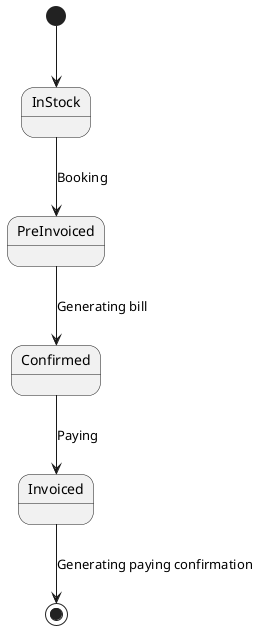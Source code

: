 @startuml
'https://plantuml.com/state-diagram

[*] --> InStock
InStock --> PreInvoiced : Booking
PreInvoiced --> Confirmed: Generating bill
Confirmed --> Invoiced: Paying
Invoiced --> [*]: Generating paying confirmation

@enduml